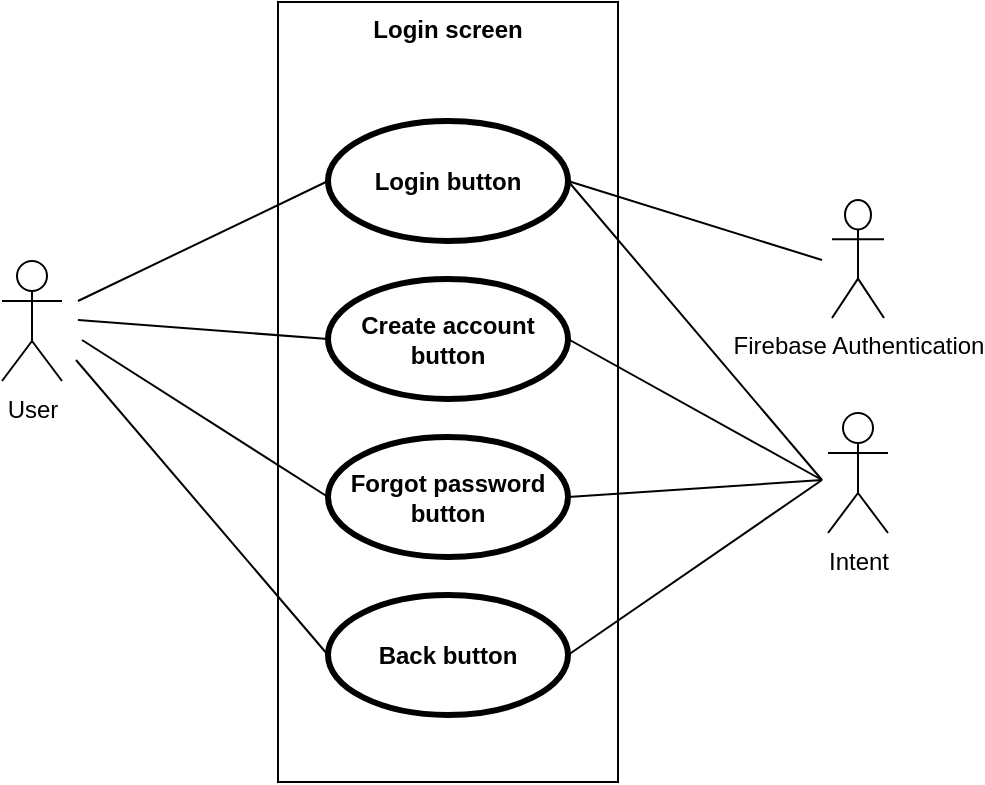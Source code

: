 <mxfile version="10.6.1" type="github"><diagram id="fbBaEWpHTXUPgAyujEdN" name="Page-1"><mxGraphModel dx="1010" dy="533" grid="1" gridSize="10" guides="1" tooltips="1" connect="1" arrows="1" fold="1" page="1" pageScale="1" pageWidth="827" pageHeight="1169" math="0" shadow="0"><root><mxCell id="0"/><mxCell id="1" parent="0"/><mxCell id="2B0n1Uq3Z3SXn93Bs6WX-12" value="User" style="shape=umlActor;verticalLabelPosition=bottom;labelBackgroundColor=#ffffff;verticalAlign=top;html=1;outlineConnect=0;" vertex="1" parent="1"><mxGeometry x="160" y="210.5" width="30" height="60" as="geometry"/></mxCell><mxCell id="2B0n1Uq3Z3SXn93Bs6WX-13" value="Login screen" style="shape=rect;html=1;verticalAlign=top;fontStyle=1;whiteSpace=wrap;align=center;" vertex="1" parent="1"><mxGeometry x="298" y="81" width="170" height="390" as="geometry"/></mxCell><mxCell id="2B0n1Uq3Z3SXn93Bs6WX-14" value="Login button" style="shape=ellipse;html=1;strokeWidth=3;fontStyle=1;whiteSpace=wrap;align=center;perimeter=ellipsePerimeter;" vertex="1" parent="1"><mxGeometry x="323" y="140.5" width="120" height="60" as="geometry"/></mxCell><mxCell id="2B0n1Uq3Z3SXn93Bs6WX-15" value="Create account button" style="shape=ellipse;html=1;strokeWidth=3;fontStyle=1;whiteSpace=wrap;align=center;perimeter=ellipsePerimeter;" vertex="1" parent="1"><mxGeometry x="323" y="219.5" width="120" height="60" as="geometry"/></mxCell><mxCell id="2B0n1Uq3Z3SXn93Bs6WX-16" value="Forgot password button" style="shape=ellipse;html=1;strokeWidth=3;fontStyle=1;whiteSpace=wrap;align=center;perimeter=ellipsePerimeter;" vertex="1" parent="1"><mxGeometry x="323" y="298.5" width="120" height="60" as="geometry"/></mxCell><mxCell id="2B0n1Uq3Z3SXn93Bs6WX-17" value="" style="edgeStyle=none;html=1;endArrow=none;verticalAlign=bottom;entryX=0;entryY=0.5;entryDx=0;entryDy=0;" edge="1" parent="1" target="2B0n1Uq3Z3SXn93Bs6WX-14"><mxGeometry width="160" relative="1" as="geometry"><mxPoint x="198" y="230.5" as="sourcePoint"/><mxPoint x="248" y="350.5" as="targetPoint"/></mxGeometry></mxCell><mxCell id="2B0n1Uq3Z3SXn93Bs6WX-18" value="" style="edgeStyle=none;html=1;endArrow=none;verticalAlign=bottom;entryX=0;entryY=0.5;entryDx=0;entryDy=0;" edge="1" parent="1" target="2B0n1Uq3Z3SXn93Bs6WX-15"><mxGeometry width="160" relative="1" as="geometry"><mxPoint x="198" y="240" as="sourcePoint"/><mxPoint x="278" y="300.5" as="targetPoint"/></mxGeometry></mxCell><mxCell id="2B0n1Uq3Z3SXn93Bs6WX-19" value="" style="edgeStyle=none;html=1;endArrow=none;verticalAlign=bottom;entryX=0;entryY=0.5;entryDx=0;entryDy=0;" edge="1" parent="1" target="2B0n1Uq3Z3SXn93Bs6WX-16"><mxGeometry width="160" relative="1" as="geometry"><mxPoint x="200" y="250" as="sourcePoint"/><mxPoint x="358" y="270.5" as="targetPoint"/></mxGeometry></mxCell><mxCell id="2B0n1Uq3Z3SXn93Bs6WX-20" value="&lt;span&gt;Firebase Authentication&lt;/span&gt;" style="shape=umlActor;verticalLabelPosition=bottom;labelBackgroundColor=#ffffff;verticalAlign=top;html=1;outlineConnect=0;" vertex="1" parent="1"><mxGeometry x="575" y="180" width="26" height="59" as="geometry"/></mxCell><mxCell id="2B0n1Uq3Z3SXn93Bs6WX-21" value="" style="edgeStyle=none;html=1;endArrow=none;verticalAlign=bottom;exitX=1;exitY=0.5;exitDx=0;exitDy=0;" edge="1" parent="1" source="2B0n1Uq3Z3SXn93Bs6WX-14"><mxGeometry width="160" relative="1" as="geometry"><mxPoint x="458" y="170.5" as="sourcePoint"/><mxPoint x="570" y="210" as="targetPoint"/><Array as="points"/></mxGeometry></mxCell><mxCell id="2B0n1Uq3Z3SXn93Bs6WX-23" value="Intent" style="shape=umlActor;verticalLabelPosition=bottom;labelBackgroundColor=#ffffff;verticalAlign=top;html=1;outlineConnect=0;" vertex="1" parent="1"><mxGeometry x="573" y="286.5" width="30" height="60" as="geometry"/></mxCell><mxCell id="2B0n1Uq3Z3SXn93Bs6WX-29" value="Back button" style="shape=ellipse;html=1;strokeWidth=3;fontStyle=1;whiteSpace=wrap;align=center;perimeter=ellipsePerimeter;" vertex="1" parent="1"><mxGeometry x="323" y="377.5" width="120" height="60" as="geometry"/></mxCell><mxCell id="2B0n1Uq3Z3SXn93Bs6WX-30" value="" style="edgeStyle=none;html=1;endArrow=none;verticalAlign=bottom;entryX=0;entryY=0.5;entryDx=0;entryDy=0;" edge="1" parent="1" target="2B0n1Uq3Z3SXn93Bs6WX-29"><mxGeometry width="160" relative="1" as="geometry"><mxPoint x="197" y="260" as="sourcePoint"/><mxPoint x="267" y="380" as="targetPoint"/></mxGeometry></mxCell><mxCell id="2B0n1Uq3Z3SXn93Bs6WX-31" value="" style="edgeStyle=none;html=1;endArrow=none;verticalAlign=bottom;exitX=1;exitY=0.5;exitDx=0;exitDy=0;" edge="1" parent="1" source="2B0n1Uq3Z3SXn93Bs6WX-15"><mxGeometry width="160" relative="1" as="geometry"><mxPoint x="520" y="310" as="sourcePoint"/><mxPoint x="570" y="320" as="targetPoint"/></mxGeometry></mxCell><mxCell id="2B0n1Uq3Z3SXn93Bs6WX-32" value="" style="edgeStyle=none;html=1;endArrow=none;verticalAlign=bottom;exitX=1;exitY=0.5;exitDx=0;exitDy=0;" edge="1" parent="1" source="2B0n1Uq3Z3SXn93Bs6WX-29"><mxGeometry width="160" relative="1" as="geometry"><mxPoint x="520" y="440" as="sourcePoint"/><mxPoint x="570" y="320" as="targetPoint"/></mxGeometry></mxCell><mxCell id="2B0n1Uq3Z3SXn93Bs6WX-33" value="" style="edgeStyle=none;html=1;endArrow=none;verticalAlign=bottom;exitX=1;exitY=0.5;exitDx=0;exitDy=0;" edge="1" parent="1" source="2B0n1Uq3Z3SXn93Bs6WX-16"><mxGeometry width="160" relative="1" as="geometry"><mxPoint x="540" y="420" as="sourcePoint"/><mxPoint x="570" y="320" as="targetPoint"/></mxGeometry></mxCell><mxCell id="2B0n1Uq3Z3SXn93Bs6WX-34" value="" style="edgeStyle=none;html=1;endArrow=none;verticalAlign=bottom;exitX=1;exitY=0.5;exitDx=0;exitDy=0;" edge="1" parent="1" source="2B0n1Uq3Z3SXn93Bs6WX-14"><mxGeometry width="160" relative="1" as="geometry"><mxPoint x="520" y="430" as="sourcePoint"/><mxPoint x="570" y="320" as="targetPoint"/></mxGeometry></mxCell></root></mxGraphModel></diagram></mxfile>